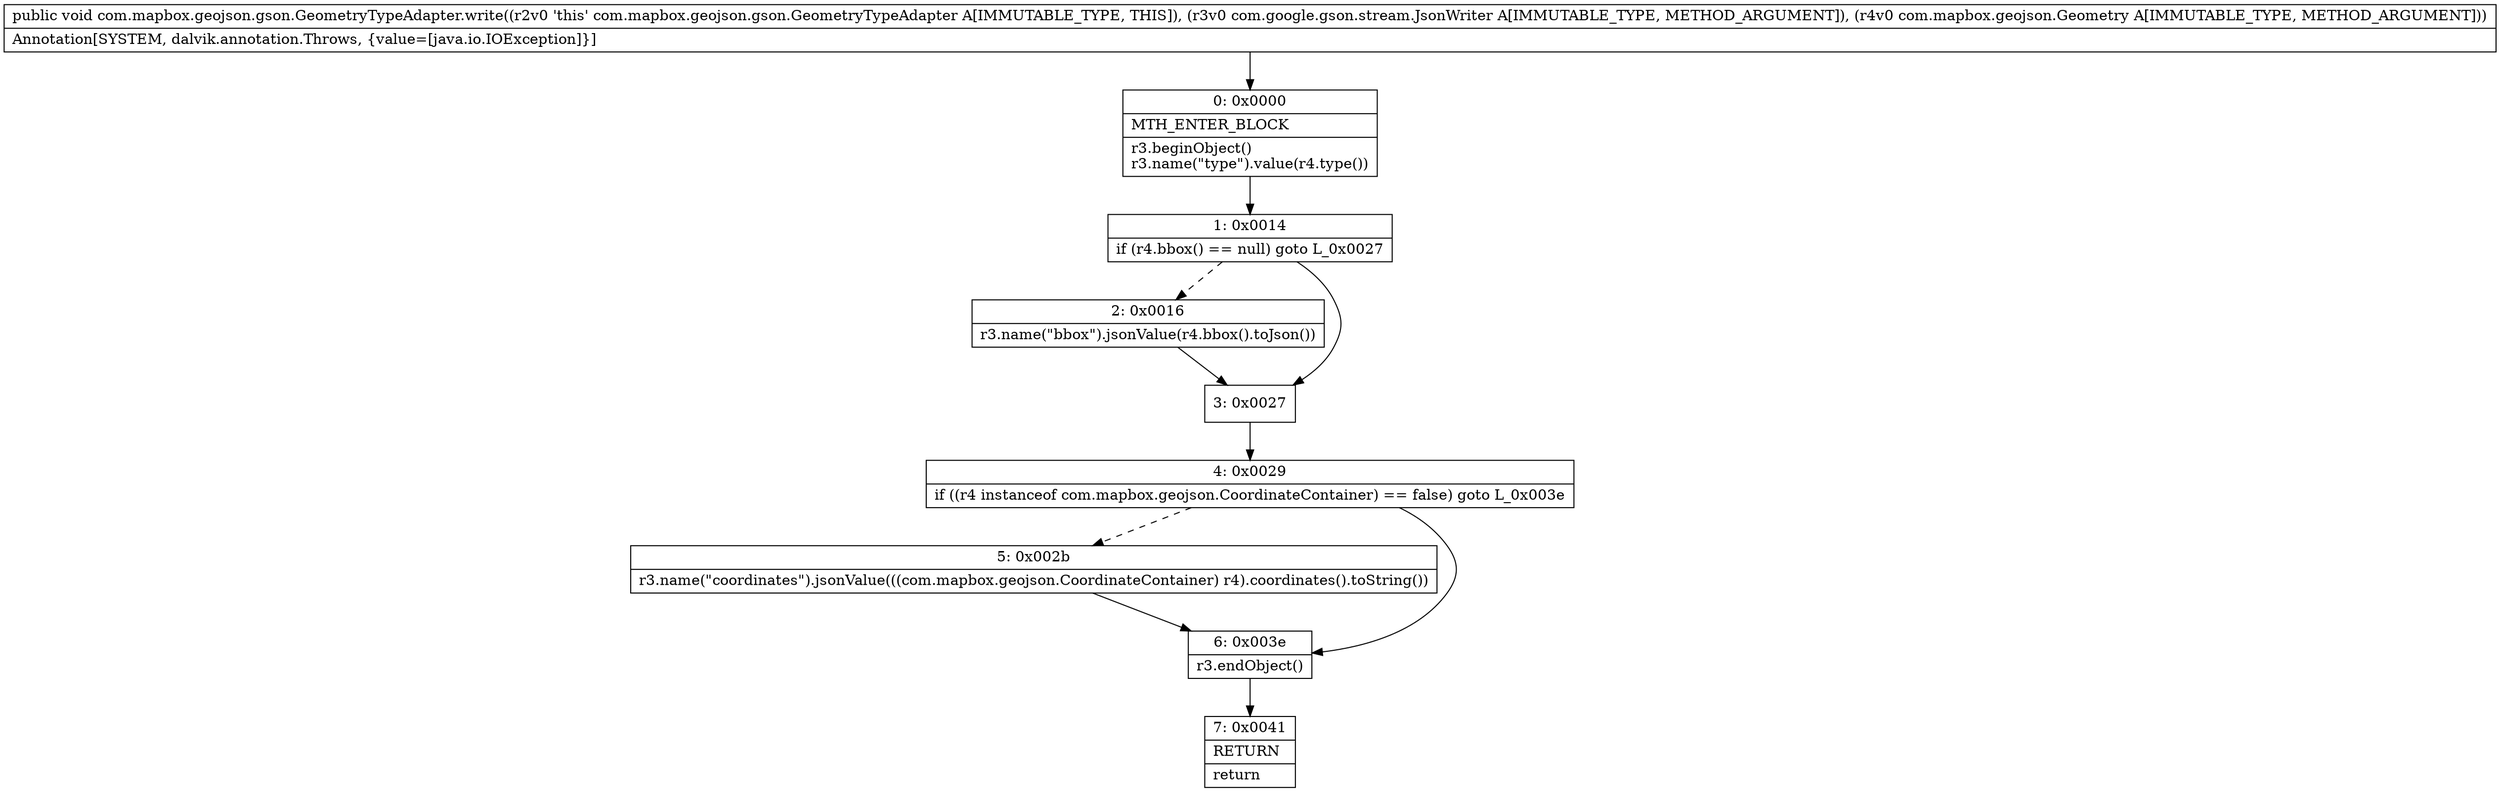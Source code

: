 digraph "CFG forcom.mapbox.geojson.gson.GeometryTypeAdapter.write(Lcom\/google\/gson\/stream\/JsonWriter;Lcom\/mapbox\/geojson\/Geometry;)V" {
Node_0 [shape=record,label="{0\:\ 0x0000|MTH_ENTER_BLOCK\l|r3.beginObject()\lr3.name(\"type\").value(r4.type())\l}"];
Node_1 [shape=record,label="{1\:\ 0x0014|if (r4.bbox() == null) goto L_0x0027\l}"];
Node_2 [shape=record,label="{2\:\ 0x0016|r3.name(\"bbox\").jsonValue(r4.bbox().toJson())\l}"];
Node_3 [shape=record,label="{3\:\ 0x0027}"];
Node_4 [shape=record,label="{4\:\ 0x0029|if ((r4 instanceof com.mapbox.geojson.CoordinateContainer) == false) goto L_0x003e\l}"];
Node_5 [shape=record,label="{5\:\ 0x002b|r3.name(\"coordinates\").jsonValue(((com.mapbox.geojson.CoordinateContainer) r4).coordinates().toString())\l}"];
Node_6 [shape=record,label="{6\:\ 0x003e|r3.endObject()\l}"];
Node_7 [shape=record,label="{7\:\ 0x0041|RETURN\l|return\l}"];
MethodNode[shape=record,label="{public void com.mapbox.geojson.gson.GeometryTypeAdapter.write((r2v0 'this' com.mapbox.geojson.gson.GeometryTypeAdapter A[IMMUTABLE_TYPE, THIS]), (r3v0 com.google.gson.stream.JsonWriter A[IMMUTABLE_TYPE, METHOD_ARGUMENT]), (r4v0 com.mapbox.geojson.Geometry A[IMMUTABLE_TYPE, METHOD_ARGUMENT]))  | Annotation[SYSTEM, dalvik.annotation.Throws, \{value=[java.io.IOException]\}]\l}"];
MethodNode -> Node_0;
Node_0 -> Node_1;
Node_1 -> Node_2[style=dashed];
Node_1 -> Node_3;
Node_2 -> Node_3;
Node_3 -> Node_4;
Node_4 -> Node_5[style=dashed];
Node_4 -> Node_6;
Node_5 -> Node_6;
Node_6 -> Node_7;
}

